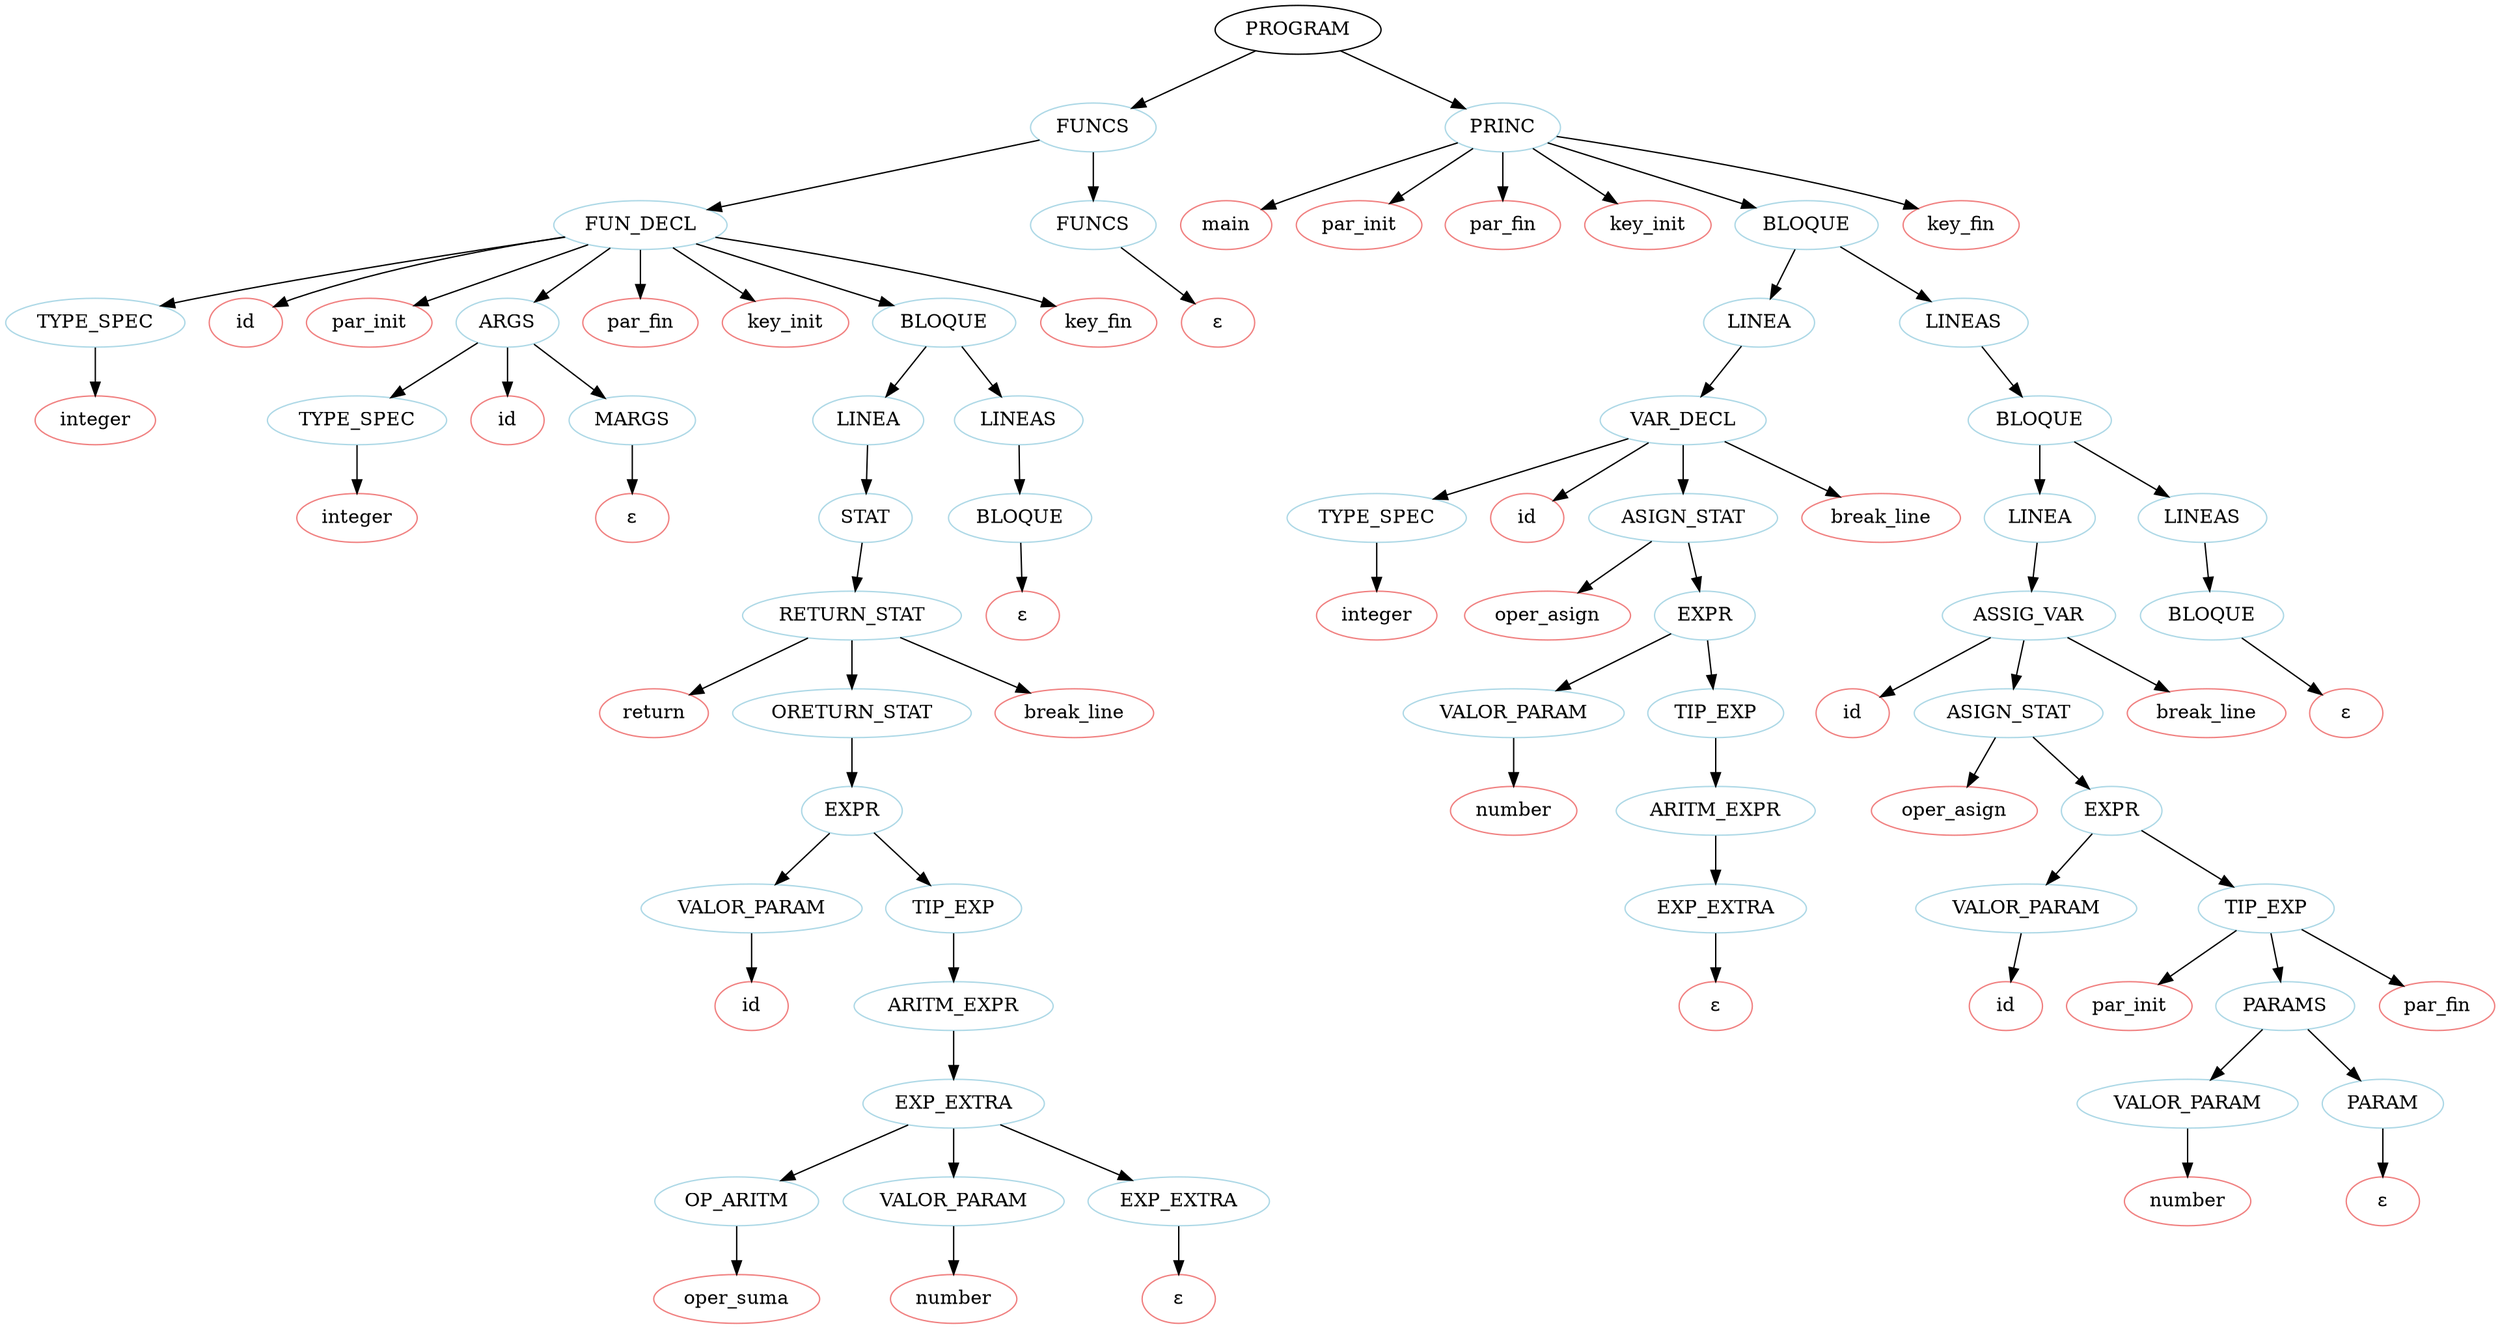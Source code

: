 digraph G {
	1 [label=PROGRAM]
	2 [label=FUNCS color=lightblue]
	1 -> 2
	3 [label=PRINC color=lightblue]
	1 -> 3
	3 [label=PRINC]
	42 [label=main color=lightcoral]
	3 -> 42
	43 [label=par_init color=lightcoral]
	3 -> 43
	44 [label=par_fin color=lightcoral]
	3 -> 44
	45 [label=key_init color=lightcoral]
	3 -> 45
	46 [label=BLOQUE color=lightblue]
	3 -> 46
	47 [label=key_fin color=lightcoral]
	3 -> 47
	47 [label=key_fin]
	46 [label=BLOQUE]
	48 [label=LINEA color=lightblue]
	46 -> 48
	49 [label=LINEAS color=lightblue]
	46 -> 49
	49 [label=LINEAS]
	64 [label=BLOQUE color=lightblue]
	49 -> 64
	64 [label=BLOQUE]
	65 [label=LINEA color=lightblue]
	64 -> 65
	66 [label=LINEAS color=lightblue]
	64 -> 66
	66 [label=LINEAS]
	83 [label=BLOQUE color=lightblue]
	66 -> 83
	83 [label=BLOQUE]
	84 [label="ε" color=lightcoral]
	83 -> 84
	84 [label="ε"]
	65 [label=LINEA]
	67 [label=ASSIG_VAR color=lightblue]
	65 -> 67
	67 [label=ASSIG_VAR]
	68 [label=id color=lightcoral]
	67 -> 68
	69 [label=ASIGN_STAT color=lightblue]
	67 -> 69
	70 [label=break_line color=lightcoral]
	67 -> 70
	70 [label=break_line]
	69 [label=ASIGN_STAT]
	71 [label=oper_asign color=lightcoral]
	69 -> 71
	72 [label=EXPR color=lightblue]
	69 -> 72
	72 [label=EXPR]
	73 [label=VALOR_PARAM color=lightblue]
	72 -> 73
	74 [label=TIP_EXP color=lightblue]
	72 -> 74
	74 [label=TIP_EXP]
	76 [label=par_init color=lightcoral]
	74 -> 76
	77 [label=PARAMS color=lightblue]
	74 -> 77
	78 [label=par_fin color=lightcoral]
	74 -> 78
	78 [label=par_fin]
	77 [label=PARAMS]
	79 [label=VALOR_PARAM color=lightblue]
	77 -> 79
	80 [label=PARAM color=lightblue]
	77 -> 80
	80 [label=PARAM]
	82 [label="ε" color=lightcoral]
	80 -> 82
	82 [label="ε"]
	79 [label=VALOR_PARAM]
	81 [label=number color=lightcoral]
	79 -> 81
	81 [label=number]
	76 [label=par_init]
	73 [label=VALOR_PARAM]
	75 [label=id color=lightcoral]
	73 -> 75
	75 [label=id]
	71 [label=oper_asign]
	68 [label=id]
	48 [label=LINEA]
	50 [label=VAR_DECL color=lightblue]
	48 -> 50
	50 [label=VAR_DECL]
	51 [label=TYPE_SPEC color=lightblue]
	50 -> 51
	52 [label=id color=lightcoral]
	50 -> 52
	53 [label=ASIGN_STAT color=lightblue]
	50 -> 53
	54 [label=break_line color=lightcoral]
	50 -> 54
	54 [label=break_line]
	53 [label=ASIGN_STAT]
	56 [label=oper_asign color=lightcoral]
	53 -> 56
	57 [label=EXPR color=lightblue]
	53 -> 57
	57 [label=EXPR]
	58 [label=VALOR_PARAM color=lightblue]
	57 -> 58
	59 [label=TIP_EXP color=lightblue]
	57 -> 59
	59 [label=TIP_EXP]
	61 [label=ARITM_EXPR color=lightblue]
	59 -> 61
	61 [label=ARITM_EXPR]
	62 [label=EXP_EXTRA color=lightblue]
	61 -> 62
	62 [label=EXP_EXTRA]
	63 [label="ε" color=lightcoral]
	62 -> 63
	63 [label="ε"]
	58 [label=VALOR_PARAM]
	60 [label=number color=lightcoral]
	58 -> 60
	60 [label=number]
	56 [label=oper_asign]
	52 [label=id]
	51 [label=TYPE_SPEC]
	55 [label=integer color=lightcoral]
	51 -> 55
	55 [label=integer]
	45 [label=key_init]
	44 [label=par_fin]
	43 [label=par_init]
	42 [label=main]
	2 [label=FUNCS]
	4 [label=FUN_DECL color=lightblue]
	2 -> 4
	5 [label=FUNCS color=lightblue]
	2 -> 5
	5 [label=FUNCS]
	41 [label="ε" color=lightcoral]
	5 -> 41
	41 [label="ε"]
	4 [label=FUN_DECL]
	6 [label=TYPE_SPEC color=lightblue]
	4 -> 6
	7 [label=id color=lightcoral]
	4 -> 7
	8 [label=par_init color=lightcoral]
	4 -> 8
	9 [label=ARGS color=lightblue]
	4 -> 9
	10 [label=par_fin color=lightcoral]
	4 -> 10
	11 [label=key_init color=lightcoral]
	4 -> 11
	12 [label=BLOQUE color=lightblue]
	4 -> 12
	13 [label=key_fin color=lightcoral]
	4 -> 13
	13 [label=key_fin]
	12 [label=BLOQUE]
	20 [label=LINEA color=lightblue]
	12 -> 20
	21 [label=LINEAS color=lightblue]
	12 -> 21
	21 [label=LINEAS]
	39 [label=BLOQUE color=lightblue]
	21 -> 39
	39 [label=BLOQUE]
	40 [label="ε" color=lightcoral]
	39 -> 40
	40 [label="ε"]
	20 [label=LINEA]
	22 [label=STAT color=lightblue]
	20 -> 22
	22 [label=STAT]
	23 [label=RETURN_STAT color=lightblue]
	22 -> 23
	23 [label=RETURN_STAT]
	24 [label=return color=lightcoral]
	23 -> 24
	25 [label=ORETURN_STAT color=lightblue]
	23 -> 25
	26 [label=break_line color=lightcoral]
	23 -> 26
	26 [label=break_line]
	25 [label=ORETURN_STAT]
	27 [label=EXPR color=lightblue]
	25 -> 27
	27 [label=EXPR]
	28 [label=VALOR_PARAM color=lightblue]
	27 -> 28
	29 [label=TIP_EXP color=lightblue]
	27 -> 29
	29 [label=TIP_EXP]
	31 [label=ARITM_EXPR color=lightblue]
	29 -> 31
	31 [label=ARITM_EXPR]
	32 [label=EXP_EXTRA color=lightblue]
	31 -> 32
	32 [label=EXP_EXTRA]
	33 [label=OP_ARITM color=lightblue]
	32 -> 33
	34 [label=VALOR_PARAM color=lightblue]
	32 -> 34
	35 [label=EXP_EXTRA color=lightblue]
	32 -> 35
	35 [label=EXP_EXTRA]
	38 [label="ε" color=lightcoral]
	35 -> 38
	38 [label="ε"]
	34 [label=VALOR_PARAM]
	37 [label=number color=lightcoral]
	34 -> 37
	37 [label=number]
	33 [label=OP_ARITM]
	36 [label=oper_suma color=lightcoral]
	33 -> 36
	36 [label=oper_suma]
	28 [label=VALOR_PARAM]
	30 [label=id color=lightcoral]
	28 -> 30
	30 [label=id]
	24 [label=return]
	11 [label=key_init]
	10 [label=par_fin]
	9 [label=ARGS]
	15 [label=TYPE_SPEC color=lightblue]
	9 -> 15
	16 [label=id color=lightcoral]
	9 -> 16
	17 [label=MARGS color=lightblue]
	9 -> 17
	17 [label=MARGS]
	19 [label="ε" color=lightcoral]
	17 -> 19
	19 [label="ε"]
	16 [label=id]
	15 [label=TYPE_SPEC]
	18 [label=integer color=lightcoral]
	15 -> 18
	18 [label=integer]
	8 [label=par_init]
	7 [label=id]
	6 [label=TYPE_SPEC]
	14 [label=integer color=lightcoral]
	6 -> 14
	14 [label=integer]
}
